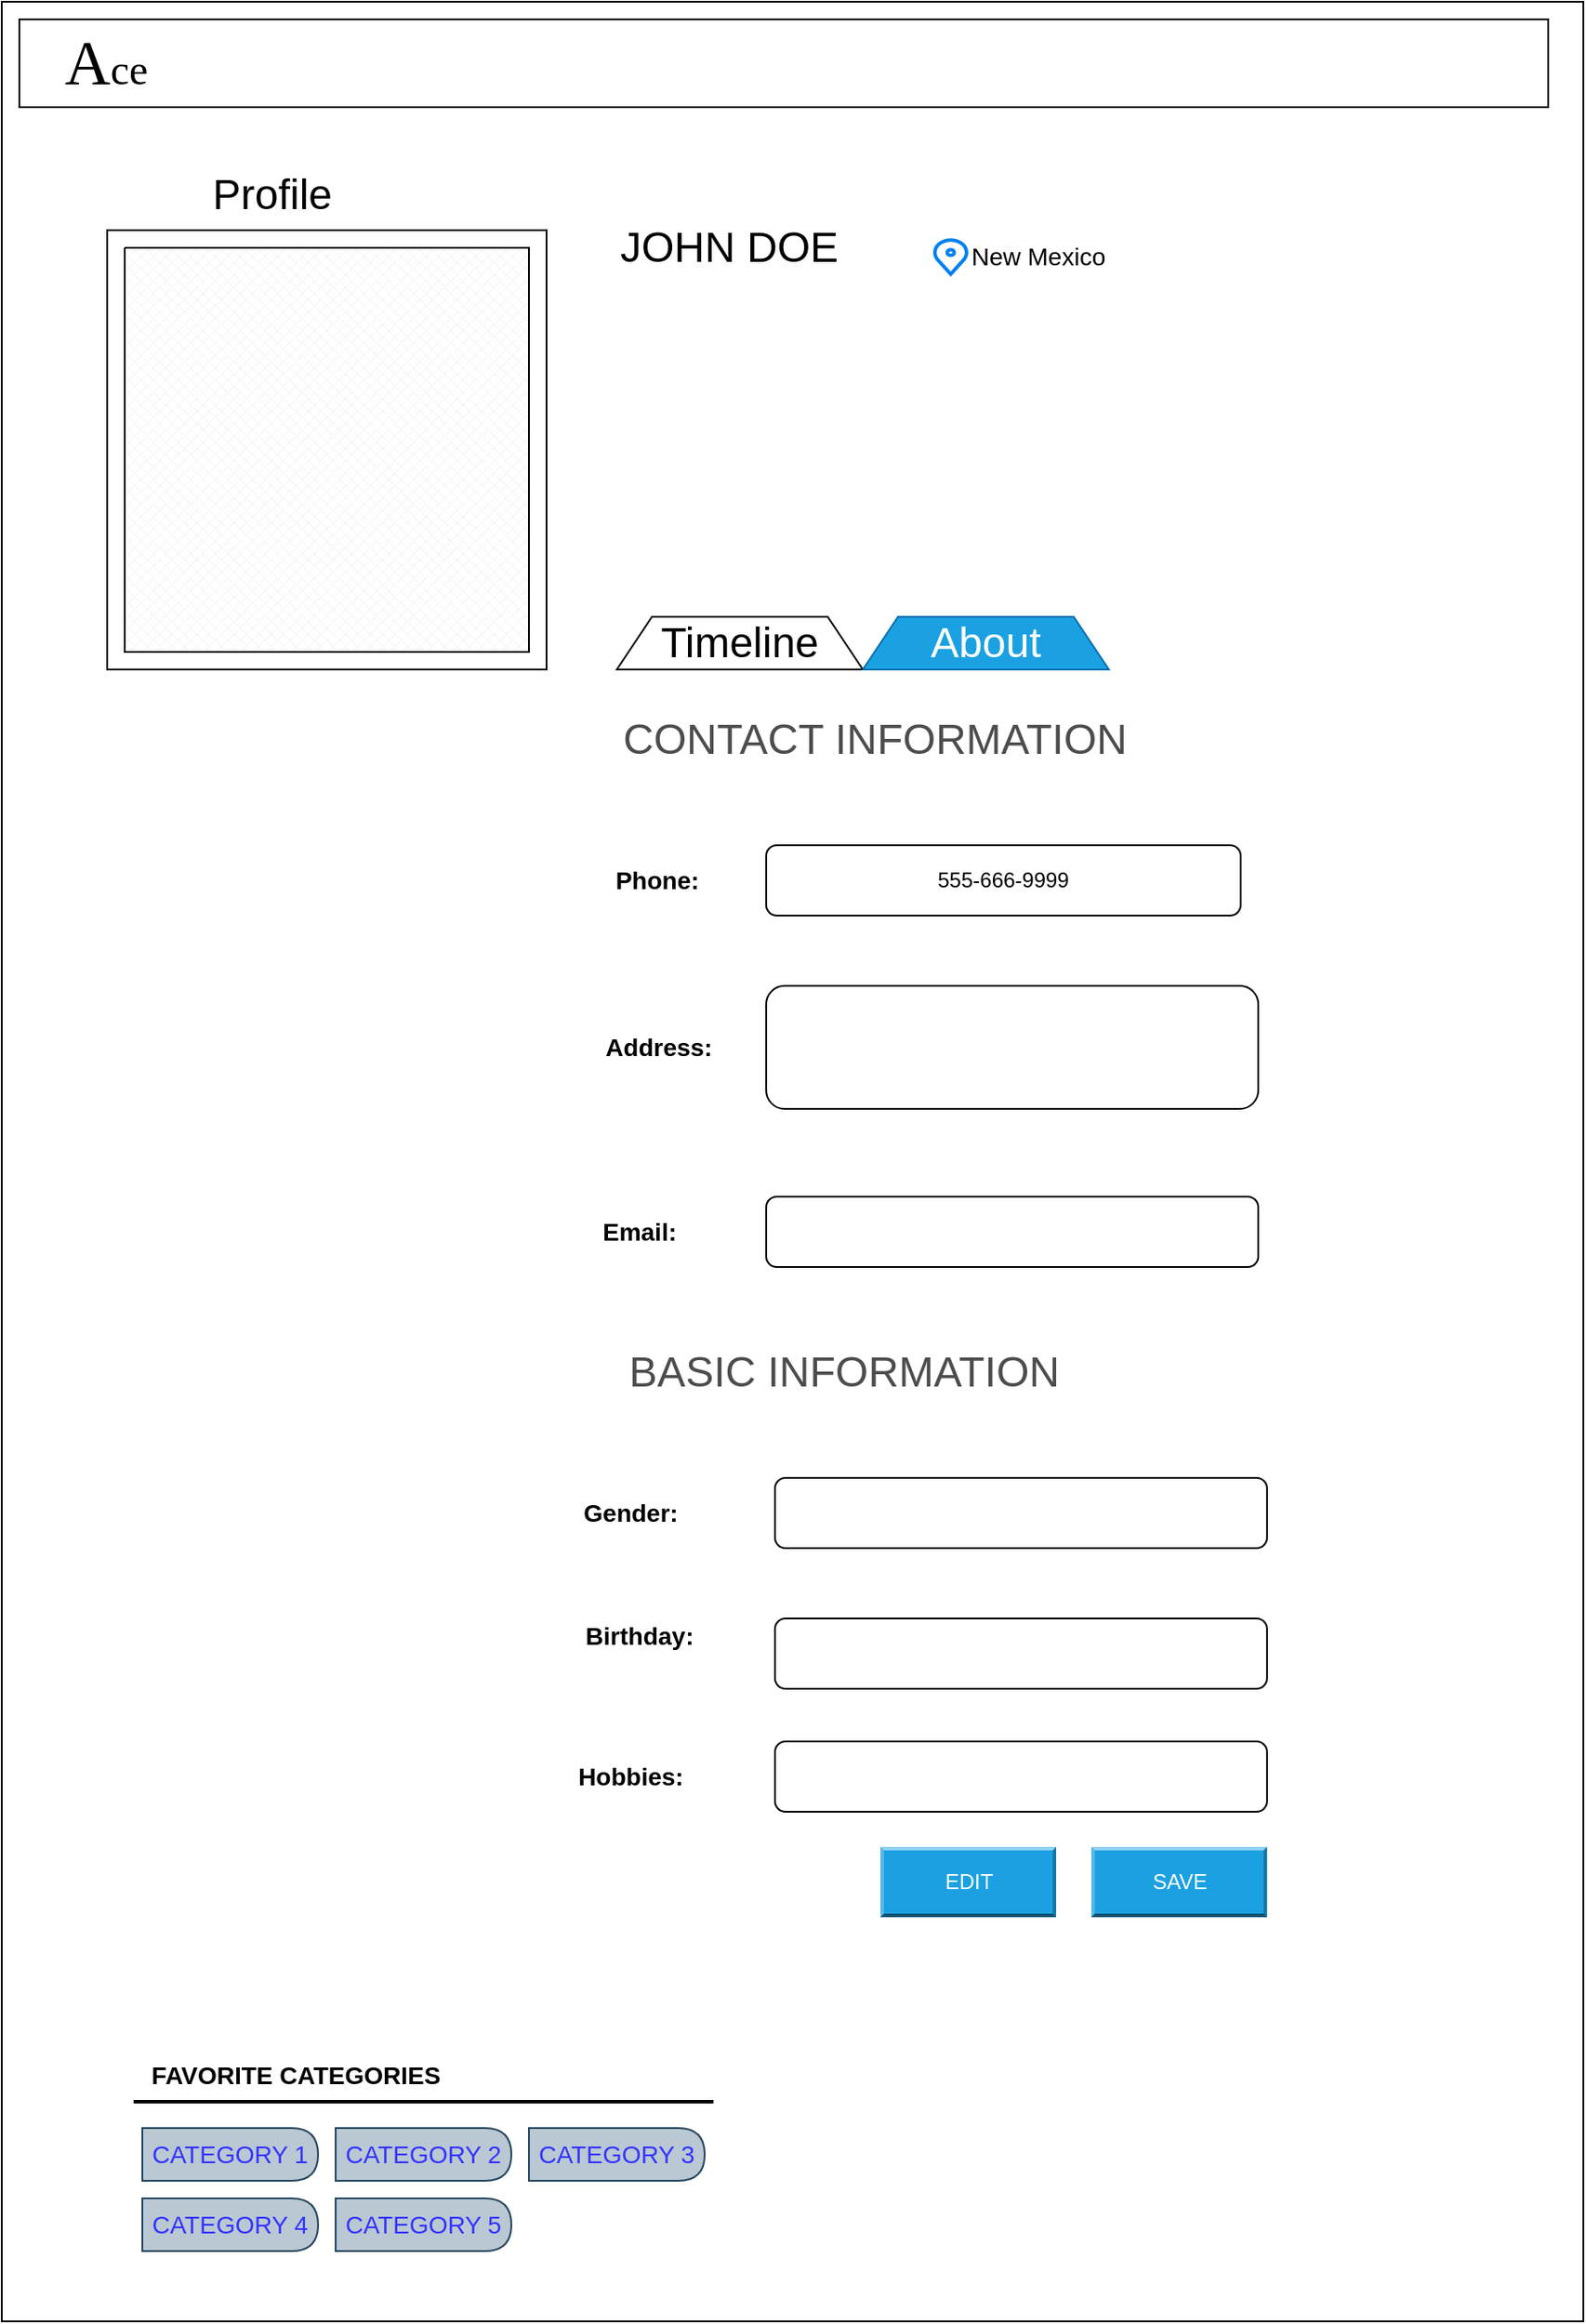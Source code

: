 <mxfile version="13.6.2" type="github">
  <diagram id="eVspJkQAPM_MPWeQSlbB" name="Page-1">
    <mxGraphModel dx="868" dy="1550" grid="1" gridSize="10" guides="1" tooltips="1" connect="1" arrows="1" fold="1" page="1" pageScale="1" pageWidth="850" pageHeight="1100" math="0" shadow="0">
      <root>
        <mxCell id="0" />
        <mxCell id="1" parent="0" />
        <mxCell id="myLv9xXl2vDcifVCrI2M-1" value="" style="rounded=0;whiteSpace=wrap;html=1;" parent="1" vertex="1">
          <mxGeometry x="10" y="-70" width="900" height="1320" as="geometry" />
        </mxCell>
        <mxCell id="myLv9xXl2vDcifVCrI2M-2" value="" style="whiteSpace=wrap;html=1;aspect=fixed;" parent="1" vertex="1">
          <mxGeometry x="70" y="60" width="250" height="250" as="geometry" />
        </mxCell>
        <mxCell id="myLv9xXl2vDcifVCrI2M-3" value="&lt;font style=&quot;font-size: 24px&quot;&gt;JOHN DOE&lt;/font&gt;" style="text;html=1;strokeColor=none;fillColor=none;align=center;verticalAlign=middle;whiteSpace=wrap;rounded=0;" parent="1" vertex="1">
          <mxGeometry x="348" y="55" width="152" height="30" as="geometry" />
        </mxCell>
        <mxCell id="myLv9xXl2vDcifVCrI2M-4" value="" style="html=1;verticalLabelPosition=bottom;align=center;labelBackgroundColor=#ffffff;verticalAlign=top;strokeWidth=2;strokeColor=#0080F0;shadow=0;dashed=0;shape=mxgraph.ios7.icons.location;" parent="1" vertex="1">
          <mxGeometry x="540" y="65" width="20" height="20" as="geometry" />
        </mxCell>
        <mxCell id="myLv9xXl2vDcifVCrI2M-5" value="&lt;font style=&quot;font-size: 14px&quot;&gt;New Mexico&lt;/font&gt;" style="text;html=1;strokeColor=none;fillColor=none;align=center;verticalAlign=middle;whiteSpace=wrap;rounded=0;" parent="1" vertex="1">
          <mxGeometry x="550" y="65" width="100" height="20" as="geometry" />
        </mxCell>
        <mxCell id="myLv9xXl2vDcifVCrI2M-6" value="&lt;font style=&quot;font-size: 24px&quot;&gt;CONTACT INFORMATION&lt;/font&gt;" style="text;html=1;strokeColor=none;fillColor=#FFFFFF;align=center;verticalAlign=middle;whiteSpace=wrap;rounded=0;fontColor=#4D4D4D;" parent="1" vertex="1">
          <mxGeometry x="354" y="340" width="306" height="20" as="geometry" />
        </mxCell>
        <mxCell id="myLv9xXl2vDcifVCrI2M-7" value="&lt;font style=&quot;font-size: 24px&quot;&gt;Timeline&lt;/font&gt;" style="shape=trapezoid;perimeter=trapezoidPerimeter;whiteSpace=wrap;html=1;fixedSize=1;" parent="1" vertex="1">
          <mxGeometry x="360" y="280" width="140" height="30" as="geometry" />
        </mxCell>
        <mxCell id="myLv9xXl2vDcifVCrI2M-10" value="&lt;font style=&quot;font-size: 24px&quot;&gt;About&lt;/font&gt;" style="shape=trapezoid;perimeter=trapezoidPerimeter;whiteSpace=wrap;html=1;fixedSize=1;fillColor=#1ba1e2;strokeColor=#006EAF;fontColor=#ffffff;" parent="1" vertex="1">
          <mxGeometry x="500" y="280" width="140" height="30" as="geometry" />
        </mxCell>
        <mxCell id="myLv9xXl2vDcifVCrI2M-11" value="&lt;font style=&quot;font-size: 14px&quot;&gt;&lt;b&gt;Phone:&amp;nbsp;&lt;/b&gt;&lt;/font&gt;" style="text;html=1;strokeColor=none;fillColor=none;align=center;verticalAlign=middle;whiteSpace=wrap;rounded=0;" parent="1" vertex="1">
          <mxGeometry x="360" y="420" width="50" height="20" as="geometry" />
        </mxCell>
        <mxCell id="myLv9xXl2vDcifVCrI2M-12" value="555-666-9999" style="rounded=1;whiteSpace=wrap;html=1;fillColor=#FFFFFF;" parent="1" vertex="1">
          <mxGeometry x="445" y="410" width="270" height="40" as="geometry" />
        </mxCell>
        <mxCell id="myLv9xXl2vDcifVCrI2M-14" value="&lt;span style=&quot;font-size: 14px&quot;&gt;&lt;b&gt;Address:&lt;/b&gt;&lt;/span&gt;" style="text;html=1;strokeColor=none;fillColor=none;align=center;verticalAlign=middle;whiteSpace=wrap;rounded=0;" parent="1" vertex="1">
          <mxGeometry x="354" y="515" width="60" height="20" as="geometry" />
        </mxCell>
        <mxCell id="myLv9xXl2vDcifVCrI2M-15" value="&lt;font style=&quot;font-size: 14px&quot;&gt;&lt;b&gt;Email:&lt;/b&gt;&lt;/font&gt;" style="text;html=1;strokeColor=none;fillColor=none;align=center;verticalAlign=middle;whiteSpace=wrap;rounded=0;" parent="1" vertex="1">
          <mxGeometry x="348" y="620" width="50" height="20" as="geometry" />
        </mxCell>
        <mxCell id="myLv9xXl2vDcifVCrI2M-16" value="" style="rounded=1;whiteSpace=wrap;html=1;fillColor=#FFFFFF;" parent="1" vertex="1">
          <mxGeometry x="445" y="490" width="280" height="70" as="geometry" />
        </mxCell>
        <mxCell id="myLv9xXl2vDcifVCrI2M-18" value="" style="rounded=1;whiteSpace=wrap;html=1;fillColor=#FFFFFF;" parent="1" vertex="1">
          <mxGeometry x="445" y="610" width="280" height="40" as="geometry" />
        </mxCell>
        <mxCell id="myLv9xXl2vDcifVCrI2M-19" value="&lt;span style=&quot;font-size: 24px&quot;&gt;BASIC INFORMATION&lt;/span&gt;" style="text;html=1;strokeColor=none;fillColor=#FFFFFF;align=center;verticalAlign=middle;whiteSpace=wrap;rounded=0;fontColor=#4D4D4D;" parent="1" vertex="1">
          <mxGeometry x="359" y="700" width="261" height="20" as="geometry" />
        </mxCell>
        <mxCell id="myLv9xXl2vDcifVCrI2M-21" value="&lt;span style=&quot;font-size: 14px&quot;&gt;&lt;b&gt;Gender:&lt;/b&gt;&lt;/span&gt;" style="text;html=1;strokeColor=none;fillColor=none;align=center;verticalAlign=middle;whiteSpace=wrap;rounded=0;" parent="1" vertex="1">
          <mxGeometry x="338" y="780" width="60" height="20" as="geometry" />
        </mxCell>
        <mxCell id="myLv9xXl2vDcifVCrI2M-23" value="&lt;span style=&quot;font-size: 14px&quot;&gt;&lt;b&gt;Hobbies:&lt;/b&gt;&lt;/span&gt;" style="text;html=1;strokeColor=none;fillColor=none;align=center;verticalAlign=middle;whiteSpace=wrap;rounded=0;" parent="1" vertex="1">
          <mxGeometry x="338" y="930" width="60" height="20" as="geometry" />
        </mxCell>
        <mxCell id="myLv9xXl2vDcifVCrI2M-24" value="&lt;span style=&quot;font-size: 14px&quot;&gt;&lt;b&gt;Birthday:&lt;/b&gt;&lt;/span&gt;" style="text;html=1;strokeColor=none;fillColor=none;align=center;verticalAlign=middle;whiteSpace=wrap;rounded=0;" parent="1" vertex="1">
          <mxGeometry x="343" y="850" width="60" height="20" as="geometry" />
        </mxCell>
        <mxCell id="myLv9xXl2vDcifVCrI2M-27" value="" style="rounded=1;whiteSpace=wrap;html=1;fillColor=#FFFFFF;" parent="1" vertex="1">
          <mxGeometry x="450" y="770" width="280" height="40" as="geometry" />
        </mxCell>
        <mxCell id="myLv9xXl2vDcifVCrI2M-28" value="" style="rounded=1;whiteSpace=wrap;html=1;fillColor=#FFFFFF;" parent="1" vertex="1">
          <mxGeometry x="450" y="850" width="280" height="40" as="geometry" />
        </mxCell>
        <mxCell id="myLv9xXl2vDcifVCrI2M-29" style="edgeStyle=orthogonalEdgeStyle;rounded=0;orthogonalLoop=1;jettySize=auto;html=1;exitX=0.5;exitY=1;exitDx=0;exitDy=0;fontColor=#4D4D4D;" parent="1" source="myLv9xXl2vDcifVCrI2M-23" target="myLv9xXl2vDcifVCrI2M-23" edge="1">
          <mxGeometry relative="1" as="geometry" />
        </mxCell>
        <mxCell id="myLv9xXl2vDcifVCrI2M-30" value="" style="rounded=1;whiteSpace=wrap;html=1;fillColor=#FFFFFF;" parent="1" vertex="1">
          <mxGeometry x="450" y="920" width="280" height="40" as="geometry" />
        </mxCell>
        <mxCell id="myLv9xXl2vDcifVCrI2M-31" value="&lt;span style=&quot;font-size: 14px&quot;&gt;&lt;b&gt;FAVORITE CATEGORIES&lt;/b&gt;&lt;/span&gt;" style="text;html=1;strokeColor=none;fillColor=none;align=center;verticalAlign=middle;whiteSpace=wrap;rounded=0;" parent="1" vertex="1">
          <mxGeometry x="90" y="1100" width="175" height="20" as="geometry" />
        </mxCell>
        <mxCell id="myLv9xXl2vDcifVCrI2M-34" value="" style="line;strokeWidth=2;html=1;fillColor=#FFFFFF;fontColor=#4D4D4D;" parent="1" vertex="1">
          <mxGeometry x="85" y="1120" width="330" height="10" as="geometry" />
        </mxCell>
        <mxCell id="myLv9xXl2vDcifVCrI2M-36" value="" style="shape=delay;whiteSpace=wrap;html=1;fillColor=#bac8d3;strokeColor=#23445d;" parent="1" vertex="1">
          <mxGeometry x="90" y="1140" width="100" height="30" as="geometry" />
        </mxCell>
        <mxCell id="myLv9xXl2vDcifVCrI2M-37" value="" style="shape=delay;whiteSpace=wrap;html=1;fillColor=#bac8d3;strokeColor=#23445d;" parent="1" vertex="1">
          <mxGeometry x="90" y="1180" width="100" height="30" as="geometry" />
        </mxCell>
        <mxCell id="myLv9xXl2vDcifVCrI2M-38" value="" style="shape=delay;whiteSpace=wrap;html=1;fillColor=#bac8d3;strokeColor=#23445d;" parent="1" vertex="1">
          <mxGeometry x="200" y="1180" width="100" height="30" as="geometry" />
        </mxCell>
        <mxCell id="myLv9xXl2vDcifVCrI2M-39" value="" style="shape=delay;whiteSpace=wrap;html=1;fillColor=#bac8d3;strokeColor=#23445d;" parent="1" vertex="1">
          <mxGeometry x="200" y="1140" width="100" height="30" as="geometry" />
        </mxCell>
        <mxCell id="myLv9xXl2vDcifVCrI2M-40" value="" style="shape=delay;whiteSpace=wrap;html=1;fillColor=#bac8d3;strokeColor=#23445d;" parent="1" vertex="1">
          <mxGeometry x="310" y="1140" width="100" height="30" as="geometry" />
        </mxCell>
        <mxCell id="myLv9xXl2vDcifVCrI2M-43" value="" style="verticalLabelPosition=bottom;verticalAlign=top;html=1;shape=mxgraph.basic.patternFillRect;fillStyle=diagGrid;step=5;fillStrokeWidth=0.2;fillStrokeColor=#dddddd;fillColor=#FFFFFF;fontColor=#4D4D4D;" parent="1" vertex="1">
          <mxGeometry x="80" y="70" width="230" height="230" as="geometry" />
        </mxCell>
        <mxCell id="myLv9xXl2vDcifVCrI2M-44" value="SAVE&lt;span style=&quot;font-family: monospace; font-size: 0px;&quot;&gt;%3CmxGraphModel%3E%3Croot%3E%3CmxCell%20id%3D%220%22%2F%3E%3CmxCell%20id%3D%221%22%20parent%3D%220%22%2F%3E%3CmxCell%20id%3D%222%22%20value%3D%22%22%20style%3D%22shape%3Ddelay%3BwhiteSpace%3Dwrap%3Bhtml%3D1%3BfillColor%3D%23FFFFFF%3BfontColor%3D%234D4D4D%3B%22%20vertex%3D%221%22%20parent%3D%221%22%3E%3CmxGeometry%20x%3D%2290%22%20y%3D%221070%22%20width%3D%22100%22%20height%3D%2230%22%20as%3D%22geometry%22%2F%3E%3C%2FmxCell%3E%3C%2Froot%3E%3C%2FmxGraphModel%3E&lt;/span&gt;&lt;span style=&quot;font-family: monospace; font-size: 0px;&quot;&gt;%3CmxGraphModel%3E%3Croot%3E%3CmxCell%20id%3D%220%22%2F%3E%3CmxCell%20id%3D%221%22%20parent%3D%220%22%2F%3E%3CmxCell%20id%3D%222%22%20value%3D%22%22%20style%3D%22shape%3Ddelay%3BwhiteSpace%3Dwrap%3Bhtml%3D1%3BfillColor%3D%23FFFFFF%3BfontColor%3D%234D4D4D%3B%22%20vertex%3D%221%22%20parent%3D%221%22%3E%3CmxGeometry%20x%3D%2290%22%20y%3D%221070%22%20width%3D%22100%22%20height%3D%2230%22%20as%3D%22geometry%22%2F%3E%3C%2FmxCell%3E%3C%2Froot%3E%3C%2FmxGraphModel%3E&lt;/span&gt;" style="labelPosition=center;verticalLabelPosition=middle;align=center;html=1;shape=mxgraph.basic.shaded_button;dx=2;fillColor=#1ba1e2;strokeColor=#006EAF;fontColor=#ffffff;" parent="1" vertex="1">
          <mxGeometry x="630" y="980" width="100" height="40" as="geometry" />
        </mxCell>
        <mxCell id="myLv9xXl2vDcifVCrI2M-45" value="EDIT" style="labelPosition=center;verticalLabelPosition=middle;align=center;html=1;shape=mxgraph.basic.shaded_button;dx=2;fillColor=#1ba1e2;strokeColor=#006EAF;fontColor=#ffffff;" parent="1" vertex="1">
          <mxGeometry x="510" y="980" width="100" height="40" as="geometry" />
        </mxCell>
        <mxCell id="myLv9xXl2vDcifVCrI2M-46" value="&lt;font style=&quot;font-size: 14px&quot;&gt;CATEGORY 1&lt;/font&gt;" style="text;html=1;strokeColor=none;fillColor=none;align=center;verticalAlign=middle;whiteSpace=wrap;rounded=0;fontColor=#3333FF;" parent="1" vertex="1">
          <mxGeometry x="90" y="1145" width="100" height="20" as="geometry" />
        </mxCell>
        <mxCell id="myLv9xXl2vDcifVCrI2M-51" value="&lt;font style=&quot;font-size: 14px&quot;&gt;CATEGORY 4&lt;/font&gt;" style="text;html=1;strokeColor=none;fillColor=none;align=center;verticalAlign=middle;whiteSpace=wrap;rounded=0;fontColor=#3333FF;" parent="1" vertex="1">
          <mxGeometry x="90" y="1185" width="100" height="20" as="geometry" />
        </mxCell>
        <mxCell id="myLv9xXl2vDcifVCrI2M-52" value="&lt;font style=&quot;font-size: 14px&quot;&gt;CATEGORY 5&lt;/font&gt;" style="text;html=1;strokeColor=none;fillColor=none;align=center;verticalAlign=middle;whiteSpace=wrap;rounded=0;fontColor=#3333FF;" parent="1" vertex="1">
          <mxGeometry x="200" y="1185" width="100" height="20" as="geometry" />
        </mxCell>
        <mxCell id="myLv9xXl2vDcifVCrI2M-53" value="&lt;font style=&quot;font-size: 14px&quot;&gt;CATEGORY 2&lt;/font&gt;" style="text;html=1;strokeColor=none;fillColor=none;align=center;verticalAlign=middle;whiteSpace=wrap;rounded=0;fontColor=#3333FF;" parent="1" vertex="1">
          <mxGeometry x="200" y="1145" width="100" height="20" as="geometry" />
        </mxCell>
        <mxCell id="myLv9xXl2vDcifVCrI2M-54" value="&lt;font style=&quot;font-size: 14px&quot;&gt;CATEGORY 3&lt;/font&gt;" style="text;html=1;strokeColor=none;fillColor=none;align=center;verticalAlign=middle;whiteSpace=wrap;rounded=0;fontColor=#3333FF;" parent="1" vertex="1">
          <mxGeometry x="310" y="1145" width="100" height="20" as="geometry" />
        </mxCell>
        <mxCell id="9nziqIlww0SZ3SQyCOct-1" value="" style="rounded=0;whiteSpace=wrap;html=1;fillColor=#FFFFFF;fontColor=#3333FF;" parent="1" vertex="1">
          <mxGeometry x="20" y="-60" width="870" height="50" as="geometry" />
        </mxCell>
        <mxCell id="9nziqIlww0SZ3SQyCOct-2" value="&lt;font style=&quot;font-size: 36px&quot; face=&quot;Georgia&quot;&gt;A&lt;/font&gt;&lt;font style=&quot;font-size: 24px&quot; face=&quot;Georgia&quot;&gt;ce&lt;/font&gt;" style="text;html=1;strokeColor=none;fillColor=none;align=center;verticalAlign=middle;whiteSpace=wrap;rounded=0;" parent="1" vertex="1">
          <mxGeometry x="49" y="-54" width="41" height="38" as="geometry" />
        </mxCell>
        <mxCell id="9nziqIlww0SZ3SQyCOct-3" value="" style="shape=image;html=1;verticalAlign=top;verticalLabelPosition=bottom;labelBackgroundColor=#ffffff;imageAspect=0;aspect=fixed;image=https://cdn4.iconfinder.com/data/icons/wirecons-free-vector-icons/32/menu-alt-128.png;fillColor=#FFFFFF;fontColor=#3333FF;" parent="1" vertex="1">
          <mxGeometry x="810" y="-65" width="60" height="60" as="geometry" />
        </mxCell>
        <mxCell id="bS3kRQc6KPHo9bHqtigx-1" value="&lt;font style=&quot;font-size: 24px&quot;&gt;Profile&lt;/font&gt;" style="text;html=1;strokeColor=none;fillColor=none;align=center;verticalAlign=middle;whiteSpace=wrap;rounded=0;" vertex="1" parent="1">
          <mxGeometry x="128" y="25" width="72" height="30" as="geometry" />
        </mxCell>
        <mxCell id="bS3kRQc6KPHo9bHqtigx-3" value="" style="shape=image;html=1;verticalAlign=top;verticalLabelPosition=bottom;labelBackgroundColor=#ffffff;imageAspect=0;aspect=fixed;image=https://cdn1.iconfinder.com/data/icons/instagram-ui-glyph/48/Sed-01-128.png" vertex="1" parent="1">
          <mxGeometry x="70" y="7" width="58" height="58" as="geometry" />
        </mxCell>
      </root>
    </mxGraphModel>
  </diagram>
</mxfile>

